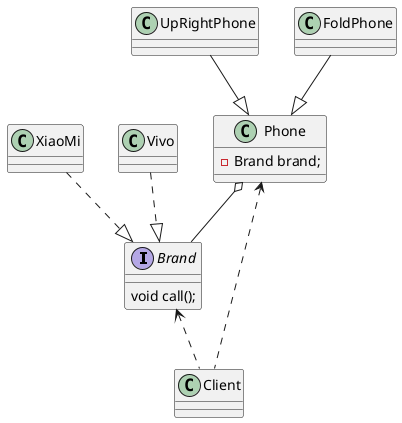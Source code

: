 @startuml

interface Brand
class Vivo
class XiaoMi
abstract class Phone
class FoldPhone
class UpRightPhone
class Client

Brand <|.up. Vivo
Brand <|.up. XiaoMi
Phone o-- Brand
Phone <|-up- FoldPhone
Phone <|-up- UpRightPhone
Phone <.. Client
Brand <.. Client
interface Brand{
  void call();
}

class Phone{
  -Brand brand;
}
@enduml